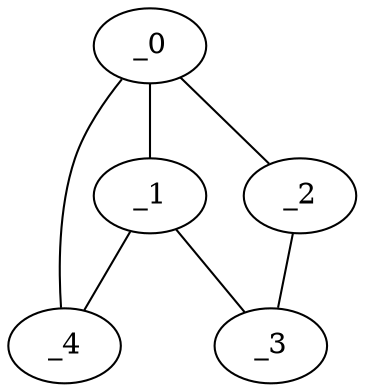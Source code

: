 graph FP1_0061 {
	_0	 [x="0.0379552",
		y="2.94622"];
	_1	 [x="0.515527",
		y="0.806997"];
	_0 -- _1;
	_2	 [x="-0.100253",
		y="1.43909"];
	_0 -- _2;
	_4	 [x="2.13219",
		y="2.66655"];
	_0 -- _4;
	_3	 [x="1.66517",
		y="1.08061"];
	_1 -- _3;
	_1 -- _4;
	_2 -- _3;
}
